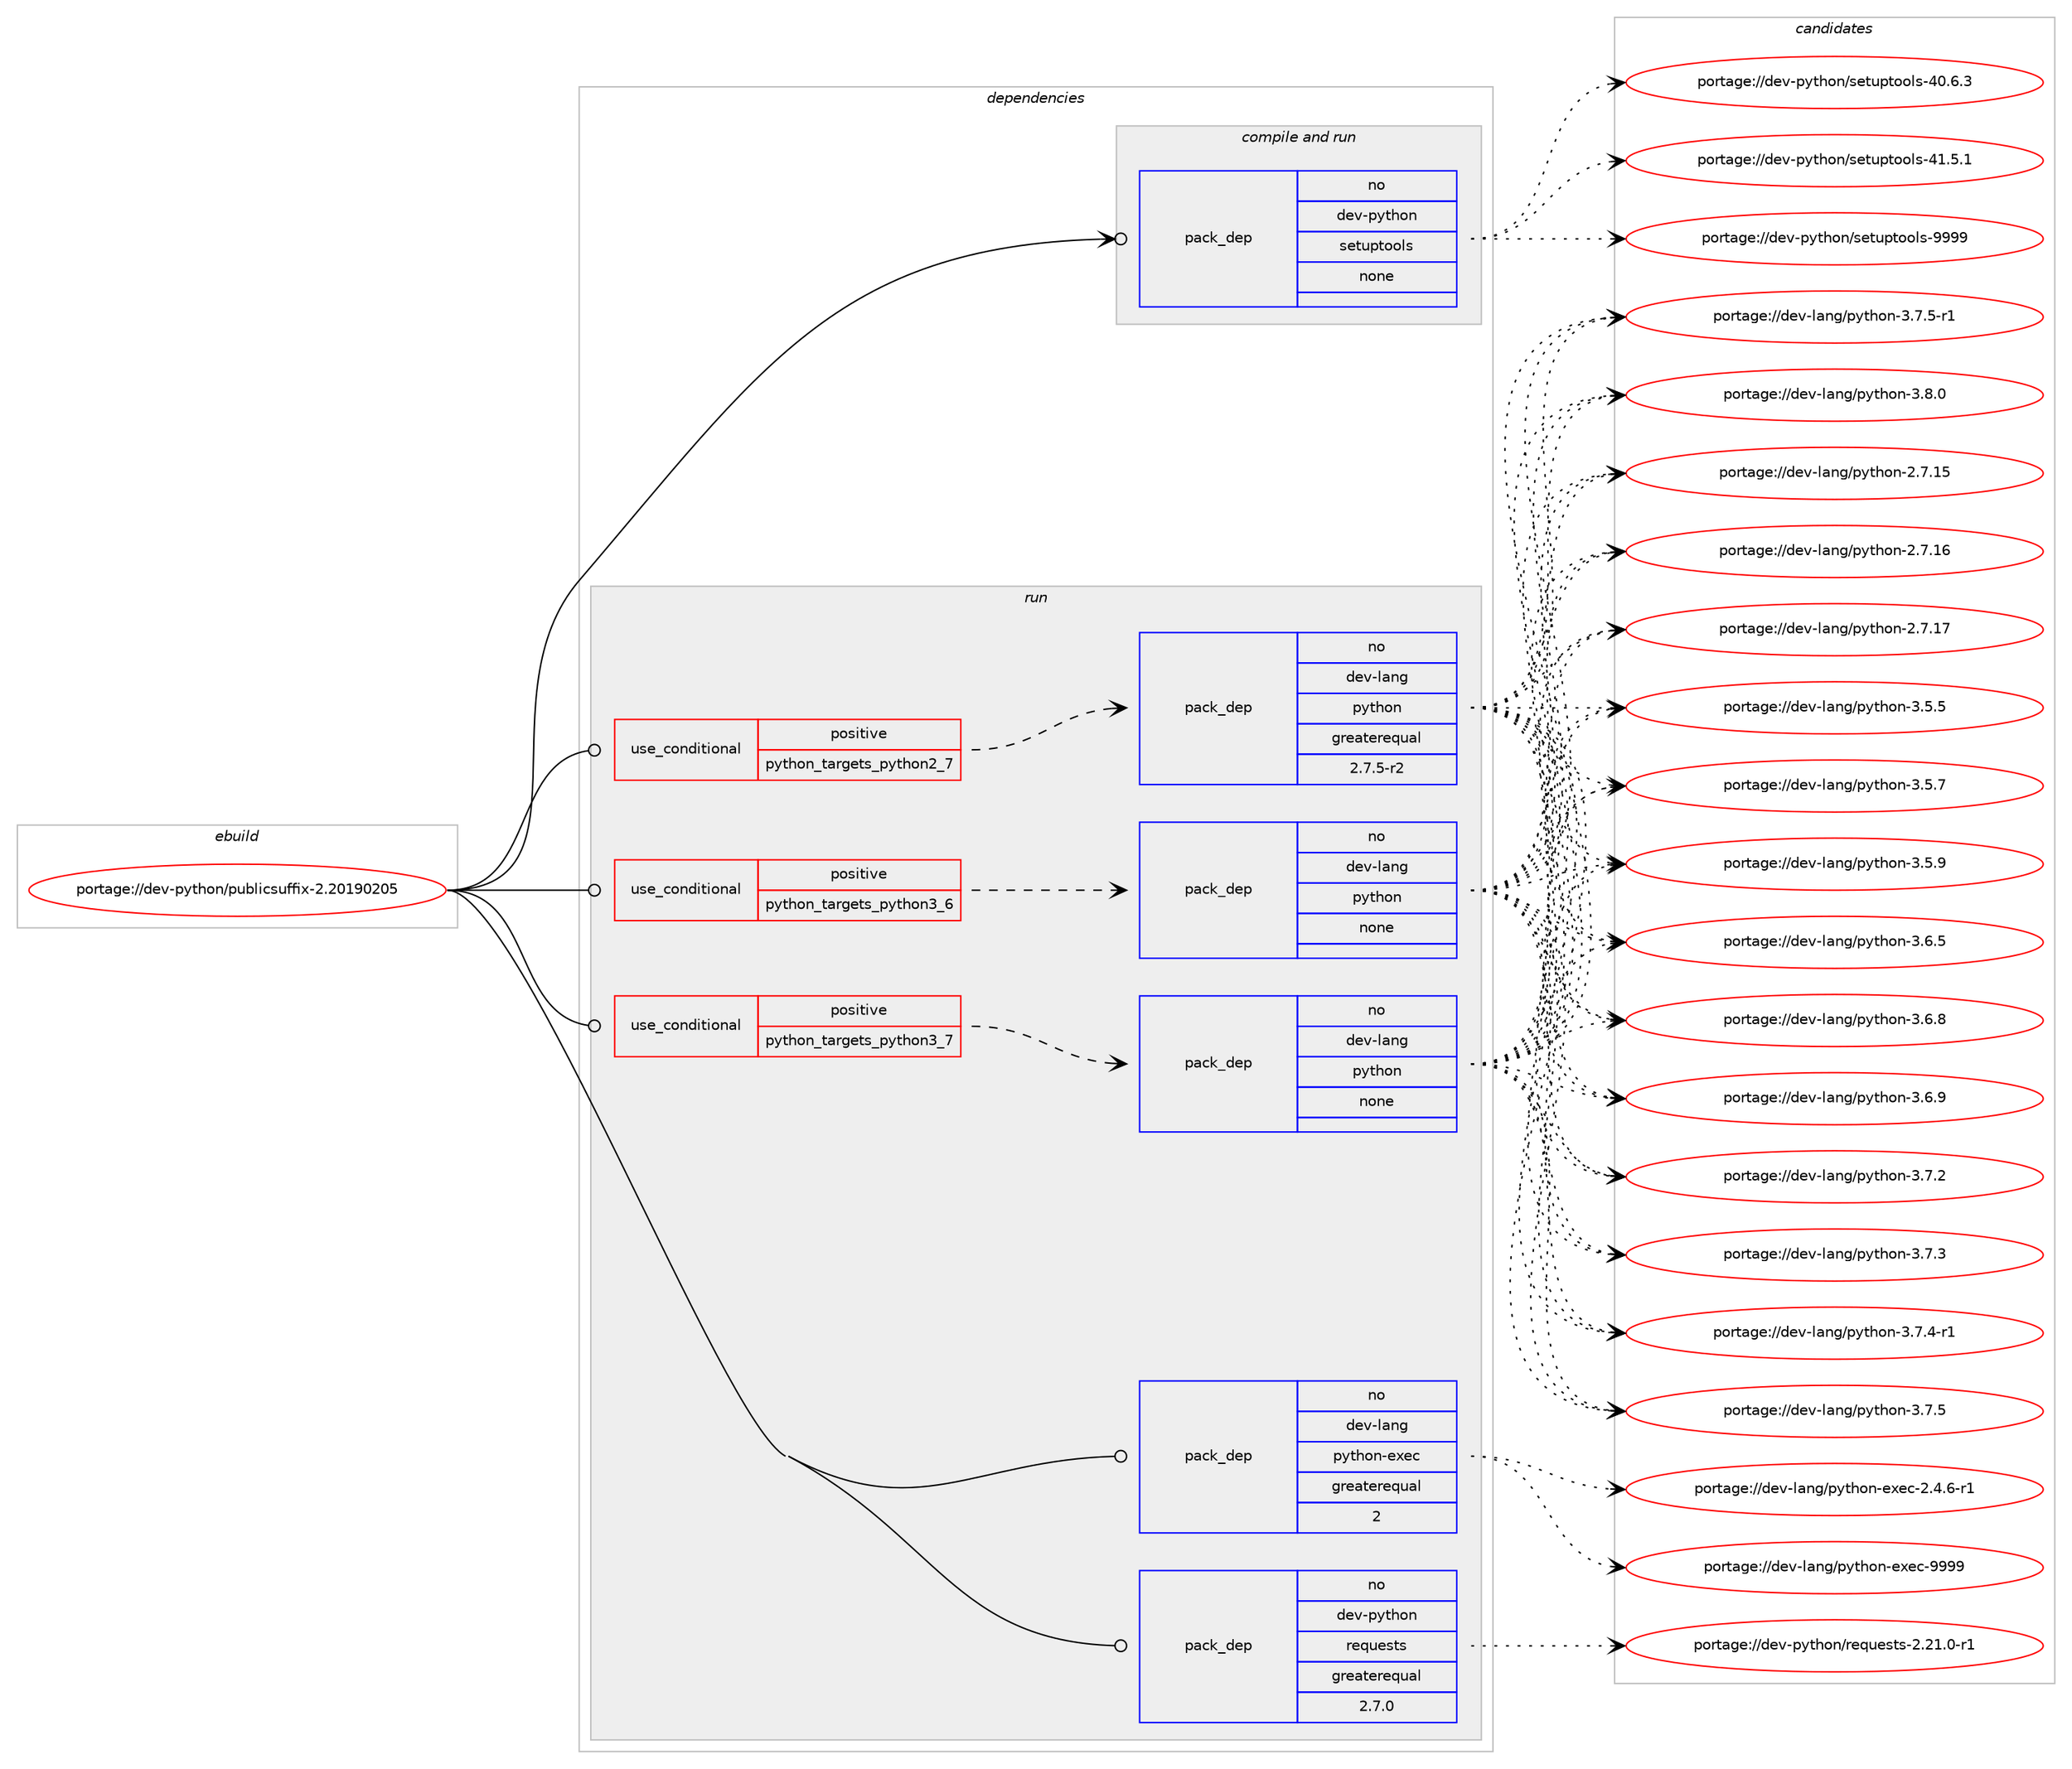 digraph prolog {

# *************
# Graph options
# *************

newrank=true;
concentrate=true;
compound=true;
graph [rankdir=LR,fontname=Helvetica,fontsize=10,ranksep=1.5];#, ranksep=2.5, nodesep=0.2];
edge  [arrowhead=vee];
node  [fontname=Helvetica,fontsize=10];

# **********
# The ebuild
# **********

subgraph cluster_leftcol {
color=gray;
rank=same;
label=<<i>ebuild</i>>;
id [label="portage://dev-python/publicsuffix-2.20190205", color=red, width=4, href="../dev-python/publicsuffix-2.20190205.svg"];
}

# ****************
# The dependencies
# ****************

subgraph cluster_midcol {
color=gray;
label=<<i>dependencies</i>>;
subgraph cluster_compile {
fillcolor="#eeeeee";
style=filled;
label=<<i>compile</i>>;
}
subgraph cluster_compileandrun {
fillcolor="#eeeeee";
style=filled;
label=<<i>compile and run</i>>;
subgraph pack120752 {
dependency158483 [label=<<TABLE BORDER="0" CELLBORDER="1" CELLSPACING="0" CELLPADDING="4" WIDTH="220"><TR><TD ROWSPAN="6" CELLPADDING="30">pack_dep</TD></TR><TR><TD WIDTH="110">no</TD></TR><TR><TD>dev-python</TD></TR><TR><TD>setuptools</TD></TR><TR><TD>none</TD></TR><TR><TD></TD></TR></TABLE>>, shape=none, color=blue];
}
id:e -> dependency158483:w [weight=20,style="solid",arrowhead="odotvee"];
}
subgraph cluster_run {
fillcolor="#eeeeee";
style=filled;
label=<<i>run</i>>;
subgraph cond34366 {
dependency158484 [label=<<TABLE BORDER="0" CELLBORDER="1" CELLSPACING="0" CELLPADDING="4"><TR><TD ROWSPAN="3" CELLPADDING="10">use_conditional</TD></TR><TR><TD>positive</TD></TR><TR><TD>python_targets_python2_7</TD></TR></TABLE>>, shape=none, color=red];
subgraph pack120753 {
dependency158485 [label=<<TABLE BORDER="0" CELLBORDER="1" CELLSPACING="0" CELLPADDING="4" WIDTH="220"><TR><TD ROWSPAN="6" CELLPADDING="30">pack_dep</TD></TR><TR><TD WIDTH="110">no</TD></TR><TR><TD>dev-lang</TD></TR><TR><TD>python</TD></TR><TR><TD>greaterequal</TD></TR><TR><TD>2.7.5-r2</TD></TR></TABLE>>, shape=none, color=blue];
}
dependency158484:e -> dependency158485:w [weight=20,style="dashed",arrowhead="vee"];
}
id:e -> dependency158484:w [weight=20,style="solid",arrowhead="odot"];
subgraph cond34367 {
dependency158486 [label=<<TABLE BORDER="0" CELLBORDER="1" CELLSPACING="0" CELLPADDING="4"><TR><TD ROWSPAN="3" CELLPADDING="10">use_conditional</TD></TR><TR><TD>positive</TD></TR><TR><TD>python_targets_python3_6</TD></TR></TABLE>>, shape=none, color=red];
subgraph pack120754 {
dependency158487 [label=<<TABLE BORDER="0" CELLBORDER="1" CELLSPACING="0" CELLPADDING="4" WIDTH="220"><TR><TD ROWSPAN="6" CELLPADDING="30">pack_dep</TD></TR><TR><TD WIDTH="110">no</TD></TR><TR><TD>dev-lang</TD></TR><TR><TD>python</TD></TR><TR><TD>none</TD></TR><TR><TD></TD></TR></TABLE>>, shape=none, color=blue];
}
dependency158486:e -> dependency158487:w [weight=20,style="dashed",arrowhead="vee"];
}
id:e -> dependency158486:w [weight=20,style="solid",arrowhead="odot"];
subgraph cond34368 {
dependency158488 [label=<<TABLE BORDER="0" CELLBORDER="1" CELLSPACING="0" CELLPADDING="4"><TR><TD ROWSPAN="3" CELLPADDING="10">use_conditional</TD></TR><TR><TD>positive</TD></TR><TR><TD>python_targets_python3_7</TD></TR></TABLE>>, shape=none, color=red];
subgraph pack120755 {
dependency158489 [label=<<TABLE BORDER="0" CELLBORDER="1" CELLSPACING="0" CELLPADDING="4" WIDTH="220"><TR><TD ROWSPAN="6" CELLPADDING="30">pack_dep</TD></TR><TR><TD WIDTH="110">no</TD></TR><TR><TD>dev-lang</TD></TR><TR><TD>python</TD></TR><TR><TD>none</TD></TR><TR><TD></TD></TR></TABLE>>, shape=none, color=blue];
}
dependency158488:e -> dependency158489:w [weight=20,style="dashed",arrowhead="vee"];
}
id:e -> dependency158488:w [weight=20,style="solid",arrowhead="odot"];
subgraph pack120756 {
dependency158490 [label=<<TABLE BORDER="0" CELLBORDER="1" CELLSPACING="0" CELLPADDING="4" WIDTH="220"><TR><TD ROWSPAN="6" CELLPADDING="30">pack_dep</TD></TR><TR><TD WIDTH="110">no</TD></TR><TR><TD>dev-lang</TD></TR><TR><TD>python-exec</TD></TR><TR><TD>greaterequal</TD></TR><TR><TD>2</TD></TR></TABLE>>, shape=none, color=blue];
}
id:e -> dependency158490:w [weight=20,style="solid",arrowhead="odot"];
subgraph pack120757 {
dependency158491 [label=<<TABLE BORDER="0" CELLBORDER="1" CELLSPACING="0" CELLPADDING="4" WIDTH="220"><TR><TD ROWSPAN="6" CELLPADDING="30">pack_dep</TD></TR><TR><TD WIDTH="110">no</TD></TR><TR><TD>dev-python</TD></TR><TR><TD>requests</TD></TR><TR><TD>greaterequal</TD></TR><TR><TD>2.7.0</TD></TR></TABLE>>, shape=none, color=blue];
}
id:e -> dependency158491:w [weight=20,style="solid",arrowhead="odot"];
}
}

# **************
# The candidates
# **************

subgraph cluster_choices {
rank=same;
color=gray;
label=<<i>candidates</i>>;

subgraph choice120752 {
color=black;
nodesep=1;
choiceportage100101118451121211161041111104711510111611711211611111110811545524846544651 [label="portage://dev-python/setuptools-40.6.3", color=red, width=4,href="../dev-python/setuptools-40.6.3.svg"];
choiceportage100101118451121211161041111104711510111611711211611111110811545524946534649 [label="portage://dev-python/setuptools-41.5.1", color=red, width=4,href="../dev-python/setuptools-41.5.1.svg"];
choiceportage10010111845112121116104111110471151011161171121161111111081154557575757 [label="portage://dev-python/setuptools-9999", color=red, width=4,href="../dev-python/setuptools-9999.svg"];
dependency158483:e -> choiceportage100101118451121211161041111104711510111611711211611111110811545524846544651:w [style=dotted,weight="100"];
dependency158483:e -> choiceportage100101118451121211161041111104711510111611711211611111110811545524946534649:w [style=dotted,weight="100"];
dependency158483:e -> choiceportage10010111845112121116104111110471151011161171121161111111081154557575757:w [style=dotted,weight="100"];
}
subgraph choice120753 {
color=black;
nodesep=1;
choiceportage10010111845108971101034711212111610411111045504655464953 [label="portage://dev-lang/python-2.7.15", color=red, width=4,href="../dev-lang/python-2.7.15.svg"];
choiceportage10010111845108971101034711212111610411111045504655464954 [label="portage://dev-lang/python-2.7.16", color=red, width=4,href="../dev-lang/python-2.7.16.svg"];
choiceportage10010111845108971101034711212111610411111045504655464955 [label="portage://dev-lang/python-2.7.17", color=red, width=4,href="../dev-lang/python-2.7.17.svg"];
choiceportage100101118451089711010347112121116104111110455146534653 [label="portage://dev-lang/python-3.5.5", color=red, width=4,href="../dev-lang/python-3.5.5.svg"];
choiceportage100101118451089711010347112121116104111110455146534655 [label="portage://dev-lang/python-3.5.7", color=red, width=4,href="../dev-lang/python-3.5.7.svg"];
choiceportage100101118451089711010347112121116104111110455146534657 [label="portage://dev-lang/python-3.5.9", color=red, width=4,href="../dev-lang/python-3.5.9.svg"];
choiceportage100101118451089711010347112121116104111110455146544653 [label="portage://dev-lang/python-3.6.5", color=red, width=4,href="../dev-lang/python-3.6.5.svg"];
choiceportage100101118451089711010347112121116104111110455146544656 [label="portage://dev-lang/python-3.6.8", color=red, width=4,href="../dev-lang/python-3.6.8.svg"];
choiceportage100101118451089711010347112121116104111110455146544657 [label="portage://dev-lang/python-3.6.9", color=red, width=4,href="../dev-lang/python-3.6.9.svg"];
choiceportage100101118451089711010347112121116104111110455146554650 [label="portage://dev-lang/python-3.7.2", color=red, width=4,href="../dev-lang/python-3.7.2.svg"];
choiceportage100101118451089711010347112121116104111110455146554651 [label="portage://dev-lang/python-3.7.3", color=red, width=4,href="../dev-lang/python-3.7.3.svg"];
choiceportage1001011184510897110103471121211161041111104551465546524511449 [label="portage://dev-lang/python-3.7.4-r1", color=red, width=4,href="../dev-lang/python-3.7.4-r1.svg"];
choiceportage100101118451089711010347112121116104111110455146554653 [label="portage://dev-lang/python-3.7.5", color=red, width=4,href="../dev-lang/python-3.7.5.svg"];
choiceportage1001011184510897110103471121211161041111104551465546534511449 [label="portage://dev-lang/python-3.7.5-r1", color=red, width=4,href="../dev-lang/python-3.7.5-r1.svg"];
choiceportage100101118451089711010347112121116104111110455146564648 [label="portage://dev-lang/python-3.8.0", color=red, width=4,href="../dev-lang/python-3.8.0.svg"];
dependency158485:e -> choiceportage10010111845108971101034711212111610411111045504655464953:w [style=dotted,weight="100"];
dependency158485:e -> choiceportage10010111845108971101034711212111610411111045504655464954:w [style=dotted,weight="100"];
dependency158485:e -> choiceportage10010111845108971101034711212111610411111045504655464955:w [style=dotted,weight="100"];
dependency158485:e -> choiceportage100101118451089711010347112121116104111110455146534653:w [style=dotted,weight="100"];
dependency158485:e -> choiceportage100101118451089711010347112121116104111110455146534655:w [style=dotted,weight="100"];
dependency158485:e -> choiceportage100101118451089711010347112121116104111110455146534657:w [style=dotted,weight="100"];
dependency158485:e -> choiceportage100101118451089711010347112121116104111110455146544653:w [style=dotted,weight="100"];
dependency158485:e -> choiceportage100101118451089711010347112121116104111110455146544656:w [style=dotted,weight="100"];
dependency158485:e -> choiceportage100101118451089711010347112121116104111110455146544657:w [style=dotted,weight="100"];
dependency158485:e -> choiceportage100101118451089711010347112121116104111110455146554650:w [style=dotted,weight="100"];
dependency158485:e -> choiceportage100101118451089711010347112121116104111110455146554651:w [style=dotted,weight="100"];
dependency158485:e -> choiceportage1001011184510897110103471121211161041111104551465546524511449:w [style=dotted,weight="100"];
dependency158485:e -> choiceportage100101118451089711010347112121116104111110455146554653:w [style=dotted,weight="100"];
dependency158485:e -> choiceportage1001011184510897110103471121211161041111104551465546534511449:w [style=dotted,weight="100"];
dependency158485:e -> choiceportage100101118451089711010347112121116104111110455146564648:w [style=dotted,weight="100"];
}
subgraph choice120754 {
color=black;
nodesep=1;
choiceportage10010111845108971101034711212111610411111045504655464953 [label="portage://dev-lang/python-2.7.15", color=red, width=4,href="../dev-lang/python-2.7.15.svg"];
choiceportage10010111845108971101034711212111610411111045504655464954 [label="portage://dev-lang/python-2.7.16", color=red, width=4,href="../dev-lang/python-2.7.16.svg"];
choiceportage10010111845108971101034711212111610411111045504655464955 [label="portage://dev-lang/python-2.7.17", color=red, width=4,href="../dev-lang/python-2.7.17.svg"];
choiceportage100101118451089711010347112121116104111110455146534653 [label="portage://dev-lang/python-3.5.5", color=red, width=4,href="../dev-lang/python-3.5.5.svg"];
choiceportage100101118451089711010347112121116104111110455146534655 [label="portage://dev-lang/python-3.5.7", color=red, width=4,href="../dev-lang/python-3.5.7.svg"];
choiceportage100101118451089711010347112121116104111110455146534657 [label="portage://dev-lang/python-3.5.9", color=red, width=4,href="../dev-lang/python-3.5.9.svg"];
choiceportage100101118451089711010347112121116104111110455146544653 [label="portage://dev-lang/python-3.6.5", color=red, width=4,href="../dev-lang/python-3.6.5.svg"];
choiceportage100101118451089711010347112121116104111110455146544656 [label="portage://dev-lang/python-3.6.8", color=red, width=4,href="../dev-lang/python-3.6.8.svg"];
choiceportage100101118451089711010347112121116104111110455146544657 [label="portage://dev-lang/python-3.6.9", color=red, width=4,href="../dev-lang/python-3.6.9.svg"];
choiceportage100101118451089711010347112121116104111110455146554650 [label="portage://dev-lang/python-3.7.2", color=red, width=4,href="../dev-lang/python-3.7.2.svg"];
choiceportage100101118451089711010347112121116104111110455146554651 [label="portage://dev-lang/python-3.7.3", color=red, width=4,href="../dev-lang/python-3.7.3.svg"];
choiceportage1001011184510897110103471121211161041111104551465546524511449 [label="portage://dev-lang/python-3.7.4-r1", color=red, width=4,href="../dev-lang/python-3.7.4-r1.svg"];
choiceportage100101118451089711010347112121116104111110455146554653 [label="portage://dev-lang/python-3.7.5", color=red, width=4,href="../dev-lang/python-3.7.5.svg"];
choiceportage1001011184510897110103471121211161041111104551465546534511449 [label="portage://dev-lang/python-3.7.5-r1", color=red, width=4,href="../dev-lang/python-3.7.5-r1.svg"];
choiceportage100101118451089711010347112121116104111110455146564648 [label="portage://dev-lang/python-3.8.0", color=red, width=4,href="../dev-lang/python-3.8.0.svg"];
dependency158487:e -> choiceportage10010111845108971101034711212111610411111045504655464953:w [style=dotted,weight="100"];
dependency158487:e -> choiceportage10010111845108971101034711212111610411111045504655464954:w [style=dotted,weight="100"];
dependency158487:e -> choiceportage10010111845108971101034711212111610411111045504655464955:w [style=dotted,weight="100"];
dependency158487:e -> choiceportage100101118451089711010347112121116104111110455146534653:w [style=dotted,weight="100"];
dependency158487:e -> choiceportage100101118451089711010347112121116104111110455146534655:w [style=dotted,weight="100"];
dependency158487:e -> choiceportage100101118451089711010347112121116104111110455146534657:w [style=dotted,weight="100"];
dependency158487:e -> choiceportage100101118451089711010347112121116104111110455146544653:w [style=dotted,weight="100"];
dependency158487:e -> choiceportage100101118451089711010347112121116104111110455146544656:w [style=dotted,weight="100"];
dependency158487:e -> choiceportage100101118451089711010347112121116104111110455146544657:w [style=dotted,weight="100"];
dependency158487:e -> choiceportage100101118451089711010347112121116104111110455146554650:w [style=dotted,weight="100"];
dependency158487:e -> choiceportage100101118451089711010347112121116104111110455146554651:w [style=dotted,weight="100"];
dependency158487:e -> choiceportage1001011184510897110103471121211161041111104551465546524511449:w [style=dotted,weight="100"];
dependency158487:e -> choiceportage100101118451089711010347112121116104111110455146554653:w [style=dotted,weight="100"];
dependency158487:e -> choiceportage1001011184510897110103471121211161041111104551465546534511449:w [style=dotted,weight="100"];
dependency158487:e -> choiceportage100101118451089711010347112121116104111110455146564648:w [style=dotted,weight="100"];
}
subgraph choice120755 {
color=black;
nodesep=1;
choiceportage10010111845108971101034711212111610411111045504655464953 [label="portage://dev-lang/python-2.7.15", color=red, width=4,href="../dev-lang/python-2.7.15.svg"];
choiceportage10010111845108971101034711212111610411111045504655464954 [label="portage://dev-lang/python-2.7.16", color=red, width=4,href="../dev-lang/python-2.7.16.svg"];
choiceportage10010111845108971101034711212111610411111045504655464955 [label="portage://dev-lang/python-2.7.17", color=red, width=4,href="../dev-lang/python-2.7.17.svg"];
choiceportage100101118451089711010347112121116104111110455146534653 [label="portage://dev-lang/python-3.5.5", color=red, width=4,href="../dev-lang/python-3.5.5.svg"];
choiceportage100101118451089711010347112121116104111110455146534655 [label="portage://dev-lang/python-3.5.7", color=red, width=4,href="../dev-lang/python-3.5.7.svg"];
choiceportage100101118451089711010347112121116104111110455146534657 [label="portage://dev-lang/python-3.5.9", color=red, width=4,href="../dev-lang/python-3.5.9.svg"];
choiceportage100101118451089711010347112121116104111110455146544653 [label="portage://dev-lang/python-3.6.5", color=red, width=4,href="../dev-lang/python-3.6.5.svg"];
choiceportage100101118451089711010347112121116104111110455146544656 [label="portage://dev-lang/python-3.6.8", color=red, width=4,href="../dev-lang/python-3.6.8.svg"];
choiceportage100101118451089711010347112121116104111110455146544657 [label="portage://dev-lang/python-3.6.9", color=red, width=4,href="../dev-lang/python-3.6.9.svg"];
choiceportage100101118451089711010347112121116104111110455146554650 [label="portage://dev-lang/python-3.7.2", color=red, width=4,href="../dev-lang/python-3.7.2.svg"];
choiceportage100101118451089711010347112121116104111110455146554651 [label="portage://dev-lang/python-3.7.3", color=red, width=4,href="../dev-lang/python-3.7.3.svg"];
choiceportage1001011184510897110103471121211161041111104551465546524511449 [label="portage://dev-lang/python-3.7.4-r1", color=red, width=4,href="../dev-lang/python-3.7.4-r1.svg"];
choiceportage100101118451089711010347112121116104111110455146554653 [label="portage://dev-lang/python-3.7.5", color=red, width=4,href="../dev-lang/python-3.7.5.svg"];
choiceportage1001011184510897110103471121211161041111104551465546534511449 [label="portage://dev-lang/python-3.7.5-r1", color=red, width=4,href="../dev-lang/python-3.7.5-r1.svg"];
choiceportage100101118451089711010347112121116104111110455146564648 [label="portage://dev-lang/python-3.8.0", color=red, width=4,href="../dev-lang/python-3.8.0.svg"];
dependency158489:e -> choiceportage10010111845108971101034711212111610411111045504655464953:w [style=dotted,weight="100"];
dependency158489:e -> choiceportage10010111845108971101034711212111610411111045504655464954:w [style=dotted,weight="100"];
dependency158489:e -> choiceportage10010111845108971101034711212111610411111045504655464955:w [style=dotted,weight="100"];
dependency158489:e -> choiceportage100101118451089711010347112121116104111110455146534653:w [style=dotted,weight="100"];
dependency158489:e -> choiceportage100101118451089711010347112121116104111110455146534655:w [style=dotted,weight="100"];
dependency158489:e -> choiceportage100101118451089711010347112121116104111110455146534657:w [style=dotted,weight="100"];
dependency158489:e -> choiceportage100101118451089711010347112121116104111110455146544653:w [style=dotted,weight="100"];
dependency158489:e -> choiceportage100101118451089711010347112121116104111110455146544656:w [style=dotted,weight="100"];
dependency158489:e -> choiceportage100101118451089711010347112121116104111110455146544657:w [style=dotted,weight="100"];
dependency158489:e -> choiceportage100101118451089711010347112121116104111110455146554650:w [style=dotted,weight="100"];
dependency158489:e -> choiceportage100101118451089711010347112121116104111110455146554651:w [style=dotted,weight="100"];
dependency158489:e -> choiceportage1001011184510897110103471121211161041111104551465546524511449:w [style=dotted,weight="100"];
dependency158489:e -> choiceportage100101118451089711010347112121116104111110455146554653:w [style=dotted,weight="100"];
dependency158489:e -> choiceportage1001011184510897110103471121211161041111104551465546534511449:w [style=dotted,weight="100"];
dependency158489:e -> choiceportage100101118451089711010347112121116104111110455146564648:w [style=dotted,weight="100"];
}
subgraph choice120756 {
color=black;
nodesep=1;
choiceportage10010111845108971101034711212111610411111045101120101994550465246544511449 [label="portage://dev-lang/python-exec-2.4.6-r1", color=red, width=4,href="../dev-lang/python-exec-2.4.6-r1.svg"];
choiceportage10010111845108971101034711212111610411111045101120101994557575757 [label="portage://dev-lang/python-exec-9999", color=red, width=4,href="../dev-lang/python-exec-9999.svg"];
dependency158490:e -> choiceportage10010111845108971101034711212111610411111045101120101994550465246544511449:w [style=dotted,weight="100"];
dependency158490:e -> choiceportage10010111845108971101034711212111610411111045101120101994557575757:w [style=dotted,weight="100"];
}
subgraph choice120757 {
color=black;
nodesep=1;
choiceportage1001011184511212111610411111047114101113117101115116115455046504946484511449 [label="portage://dev-python/requests-2.21.0-r1", color=red, width=4,href="../dev-python/requests-2.21.0-r1.svg"];
dependency158491:e -> choiceportage1001011184511212111610411111047114101113117101115116115455046504946484511449:w [style=dotted,weight="100"];
}
}

}
